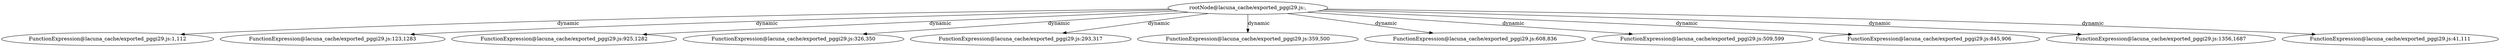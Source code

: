 digraph lacunaCG {
 "rootNode@lacuna_cache/exported_pggi29.js:," -> "FunctionExpression@lacuna_cache/exported_pggi29.js:1,112" [label="dynamic" ];
 "rootNode@lacuna_cache/exported_pggi29.js:," -> "FunctionExpression@lacuna_cache/exported_pggi29.js:123,1283" [label="dynamic" ];
 "rootNode@lacuna_cache/exported_pggi29.js:," -> "FunctionExpression@lacuna_cache/exported_pggi29.js:925,1282" [label="dynamic" ];
 "rootNode@lacuna_cache/exported_pggi29.js:," -> "FunctionExpression@lacuna_cache/exported_pggi29.js:326,350" [label="dynamic" ];
 "rootNode@lacuna_cache/exported_pggi29.js:," -> "FunctionExpression@lacuna_cache/exported_pggi29.js:293,317" [label="dynamic" ];
 "rootNode@lacuna_cache/exported_pggi29.js:," -> "FunctionExpression@lacuna_cache/exported_pggi29.js:359,500" [label="dynamic" ];
 "rootNode@lacuna_cache/exported_pggi29.js:," -> "FunctionExpression@lacuna_cache/exported_pggi29.js:608,836" [label="dynamic" ];
 "rootNode@lacuna_cache/exported_pggi29.js:," -> "FunctionExpression@lacuna_cache/exported_pggi29.js:509,599" [label="dynamic" ];
 "rootNode@lacuna_cache/exported_pggi29.js:," -> "FunctionExpression@lacuna_cache/exported_pggi29.js:845,906" [label="dynamic" ];
 "rootNode@lacuna_cache/exported_pggi29.js:," -> "FunctionExpression@lacuna_cache/exported_pggi29.js:1356,1687" [label="dynamic" ];
 "rootNode@lacuna_cache/exported_pggi29.js:," -> "FunctionExpression@lacuna_cache/exported_pggi29.js:41,111" [label="dynamic" ];
 }